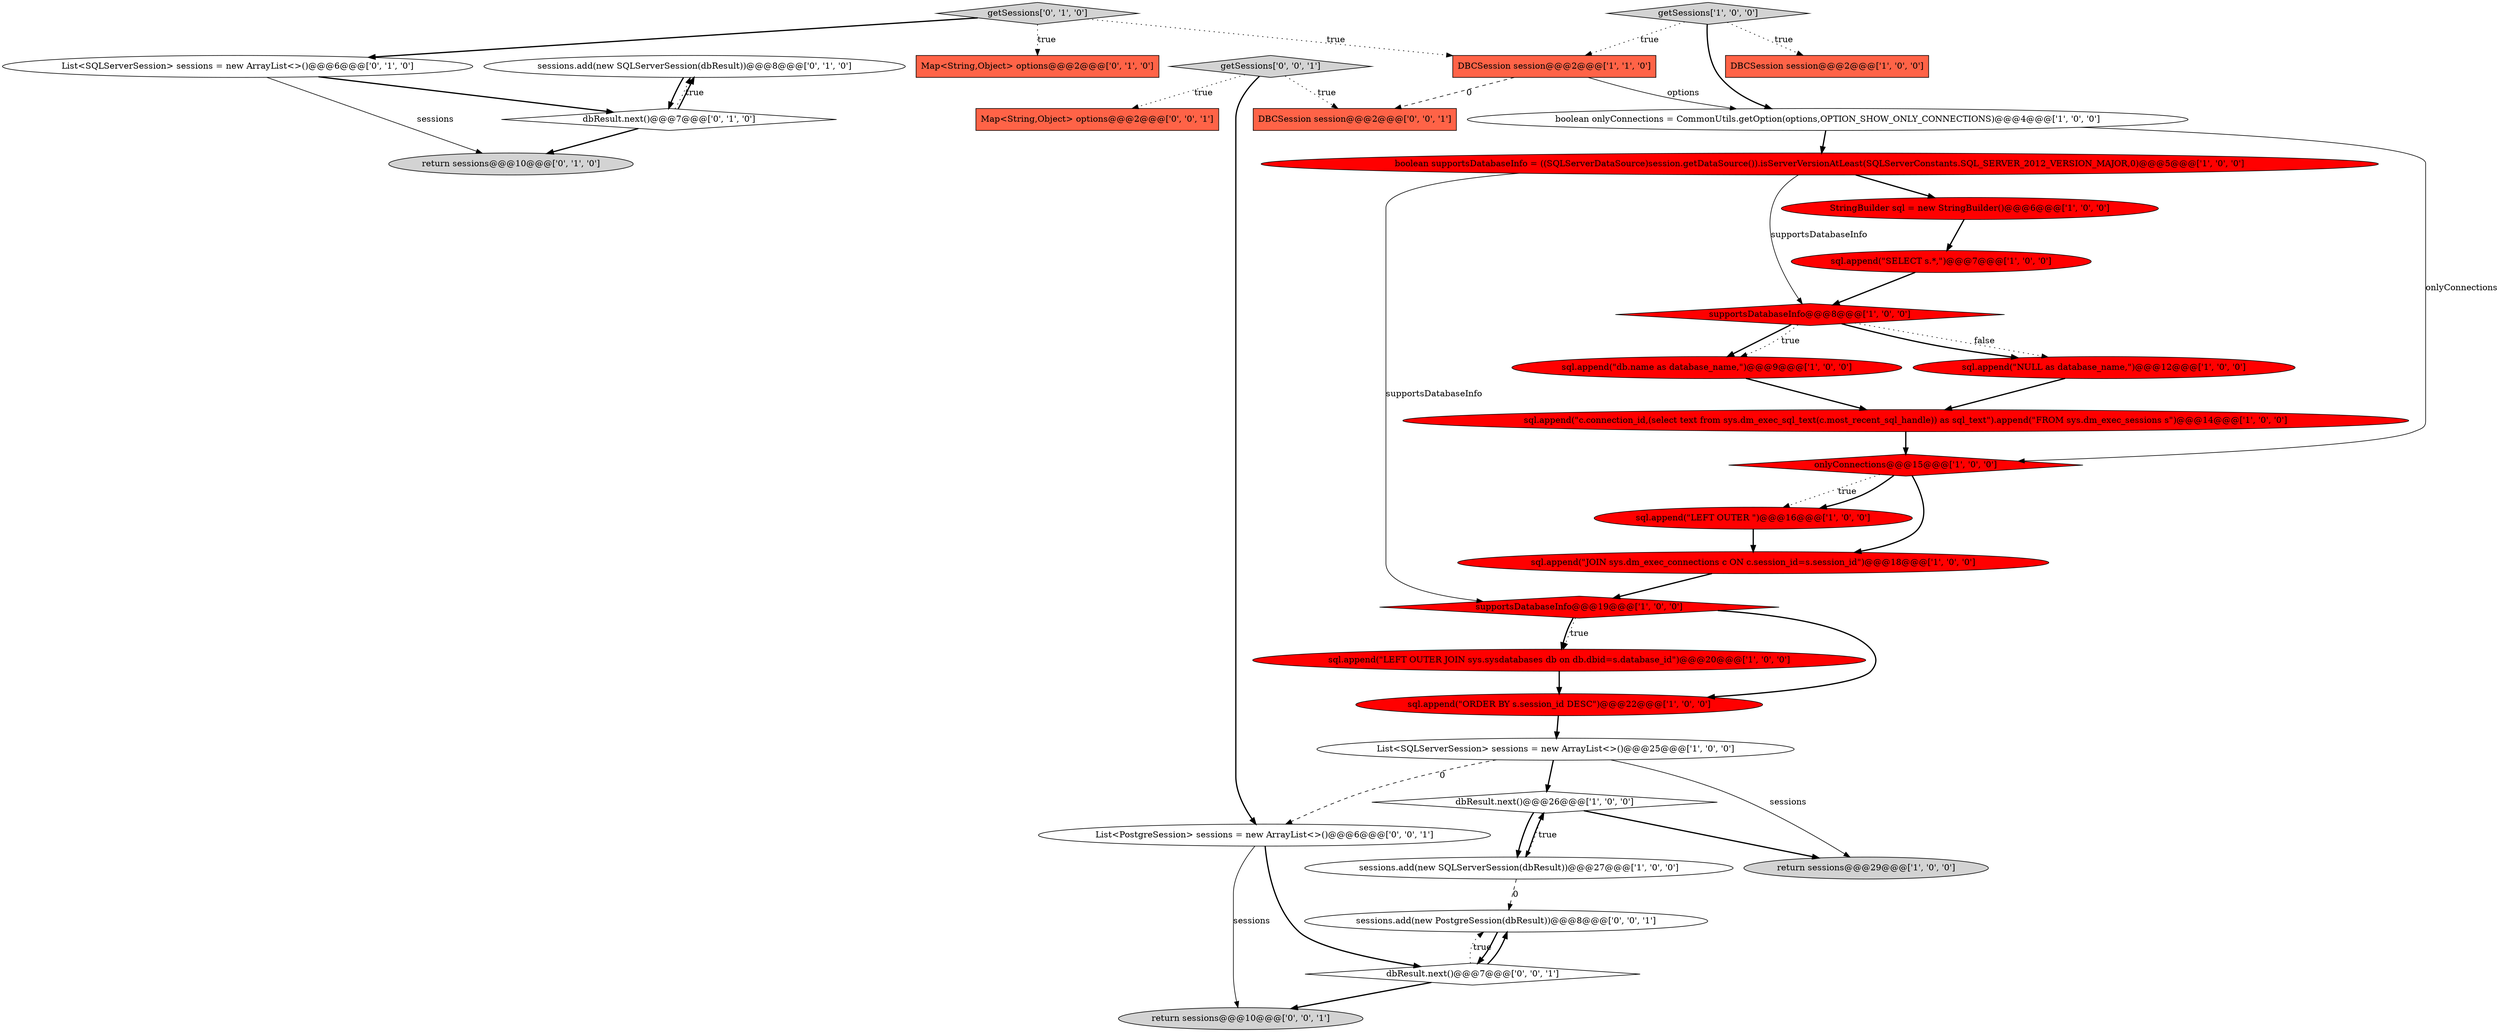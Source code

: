 digraph {
24 [style = filled, label = "sessions.add(new SQLServerSession(dbResult))@@@8@@@['0', '1', '0']", fillcolor = white, shape = ellipse image = "AAA0AAABBB2BBB"];
26 [style = filled, label = "List<SQLServerSession> sessions = new ArrayList<>()@@@6@@@['0', '1', '0']", fillcolor = white, shape = ellipse image = "AAA0AAABBB2BBB"];
11 [style = filled, label = "sql.append(\"db.name as database_name,\")@@@9@@@['1', '0', '0']", fillcolor = red, shape = ellipse image = "AAA1AAABBB1BBB"];
18 [style = filled, label = "sql.append(\"ORDER BY s.session_id DESC\")@@@22@@@['1', '0', '0']", fillcolor = red, shape = ellipse image = "AAA1AAABBB1BBB"];
27 [style = filled, label = "return sessions@@@10@@@['0', '0', '1']", fillcolor = lightgray, shape = ellipse image = "AAA0AAABBB3BBB"];
31 [style = filled, label = "dbResult.next()@@@7@@@['0', '0', '1']", fillcolor = white, shape = diamond image = "AAA0AAABBB3BBB"];
3 [style = filled, label = "dbResult.next()@@@26@@@['1', '0', '0']", fillcolor = white, shape = diamond image = "AAA0AAABBB1BBB"];
12 [style = filled, label = "getSessions['1', '0', '0']", fillcolor = lightgray, shape = diamond image = "AAA0AAABBB1BBB"];
17 [style = filled, label = "DBCSession session@@@2@@@['1', '1', '0']", fillcolor = tomato, shape = box image = "AAA0AAABBB1BBB"];
10 [style = filled, label = "return sessions@@@29@@@['1', '0', '0']", fillcolor = lightgray, shape = ellipse image = "AAA0AAABBB1BBB"];
13 [style = filled, label = "sql.append(\"LEFT OUTER \")@@@16@@@['1', '0', '0']", fillcolor = red, shape = ellipse image = "AAA1AAABBB1BBB"];
6 [style = filled, label = "supportsDatabaseInfo@@@8@@@['1', '0', '0']", fillcolor = red, shape = diamond image = "AAA1AAABBB1BBB"];
5 [style = filled, label = "sql.append(\"c.connection_id,(select text from sys.dm_exec_sql_text(c.most_recent_sql_handle)) as sql_text\").append(\"FROM sys.dm_exec_sessions s\")@@@14@@@['1', '0', '0']", fillcolor = red, shape = ellipse image = "AAA1AAABBB1BBB"];
7 [style = filled, label = "sql.append(\"LEFT OUTER JOIN sys.sysdatabases db on db.dbid=s.database_id\")@@@20@@@['1', '0', '0']", fillcolor = red, shape = ellipse image = "AAA1AAABBB1BBB"];
30 [style = filled, label = "sessions.add(new PostgreSession(dbResult))@@@8@@@['0', '0', '1']", fillcolor = white, shape = ellipse image = "AAA0AAABBB3BBB"];
14 [style = filled, label = "sql.append(\"JOIN sys.dm_exec_connections c ON c.session_id=s.session_id\")@@@18@@@['1', '0', '0']", fillcolor = red, shape = ellipse image = "AAA1AAABBB1BBB"];
9 [style = filled, label = "boolean supportsDatabaseInfo = ((SQLServerDataSource)session.getDataSource()).isServerVersionAtLeast(SQLServerConstants.SQL_SERVER_2012_VERSION_MAJOR,0)@@@5@@@['1', '0', '0']", fillcolor = red, shape = ellipse image = "AAA1AAABBB1BBB"];
16 [style = filled, label = "StringBuilder sql = new StringBuilder()@@@6@@@['1', '0', '0']", fillcolor = red, shape = ellipse image = "AAA1AAABBB1BBB"];
33 [style = filled, label = "DBCSession session@@@2@@@['0', '0', '1']", fillcolor = tomato, shape = box image = "AAA0AAABBB3BBB"];
32 [style = filled, label = "getSessions['0', '0', '1']", fillcolor = lightgray, shape = diamond image = "AAA0AAABBB3BBB"];
15 [style = filled, label = "sql.append(\"SELECT s.*,\")@@@7@@@['1', '0', '0']", fillcolor = red, shape = ellipse image = "AAA1AAABBB1BBB"];
0 [style = filled, label = "onlyConnections@@@15@@@['1', '0', '0']", fillcolor = red, shape = diamond image = "AAA1AAABBB1BBB"];
2 [style = filled, label = "boolean onlyConnections = CommonUtils.getOption(options,OPTION_SHOW_ONLY_CONNECTIONS)@@@4@@@['1', '0', '0']", fillcolor = white, shape = ellipse image = "AAA0AAABBB1BBB"];
4 [style = filled, label = "sql.append(\"NULL as database_name,\")@@@12@@@['1', '0', '0']", fillcolor = red, shape = ellipse image = "AAA1AAABBB1BBB"];
8 [style = filled, label = "DBCSession session@@@2@@@['1', '0', '0']", fillcolor = tomato, shape = box image = "AAA0AAABBB1BBB"];
21 [style = filled, label = "Map<String,Object> options@@@2@@@['0', '1', '0']", fillcolor = tomato, shape = box image = "AAA0AAABBB2BBB"];
28 [style = filled, label = "List<PostgreSession> sessions = new ArrayList<>()@@@6@@@['0', '0', '1']", fillcolor = white, shape = ellipse image = "AAA0AAABBB3BBB"];
1 [style = filled, label = "List<SQLServerSession> sessions = new ArrayList<>()@@@25@@@['1', '0', '0']", fillcolor = white, shape = ellipse image = "AAA0AAABBB1BBB"];
22 [style = filled, label = "return sessions@@@10@@@['0', '1', '0']", fillcolor = lightgray, shape = ellipse image = "AAA0AAABBB2BBB"];
20 [style = filled, label = "supportsDatabaseInfo@@@19@@@['1', '0', '0']", fillcolor = red, shape = diamond image = "AAA1AAABBB1BBB"];
29 [style = filled, label = "Map<String,Object> options@@@2@@@['0', '0', '1']", fillcolor = tomato, shape = box image = "AAA0AAABBB3BBB"];
19 [style = filled, label = "sessions.add(new SQLServerSession(dbResult))@@@27@@@['1', '0', '0']", fillcolor = white, shape = ellipse image = "AAA0AAABBB1BBB"];
25 [style = filled, label = "getSessions['0', '1', '0']", fillcolor = lightgray, shape = diamond image = "AAA0AAABBB2BBB"];
23 [style = filled, label = "dbResult.next()@@@7@@@['0', '1', '0']", fillcolor = white, shape = diamond image = "AAA0AAABBB2BBB"];
6->4 [style = dotted, label="false"];
16->15 [style = bold, label=""];
12->17 [style = dotted, label="true"];
1->10 [style = solid, label="sessions"];
0->13 [style = dotted, label="true"];
25->21 [style = dotted, label="true"];
0->13 [style = bold, label=""];
12->8 [style = dotted, label="true"];
28->31 [style = bold, label=""];
26->22 [style = solid, label="sessions"];
1->3 [style = bold, label=""];
15->6 [style = bold, label=""];
17->33 [style = dashed, label="0"];
2->9 [style = bold, label=""];
20->7 [style = dotted, label="true"];
1->28 [style = dashed, label="0"];
9->16 [style = bold, label=""];
32->33 [style = dotted, label="true"];
9->6 [style = solid, label="supportsDatabaseInfo"];
20->18 [style = bold, label=""];
3->10 [style = bold, label=""];
6->4 [style = bold, label=""];
11->5 [style = bold, label=""];
12->2 [style = bold, label=""];
0->14 [style = bold, label=""];
23->24 [style = bold, label=""];
3->19 [style = dotted, label="true"];
23->22 [style = bold, label=""];
31->30 [style = dotted, label="true"];
9->20 [style = solid, label="supportsDatabaseInfo"];
19->30 [style = dashed, label="0"];
5->0 [style = bold, label=""];
18->1 [style = bold, label=""];
2->0 [style = solid, label="onlyConnections"];
3->19 [style = bold, label=""];
31->27 [style = bold, label=""];
30->31 [style = bold, label=""];
25->17 [style = dotted, label="true"];
6->11 [style = bold, label=""];
26->23 [style = bold, label=""];
25->26 [style = bold, label=""];
17->2 [style = solid, label="options"];
31->30 [style = bold, label=""];
7->18 [style = bold, label=""];
32->29 [style = dotted, label="true"];
6->11 [style = dotted, label="true"];
20->7 [style = bold, label=""];
28->27 [style = solid, label="sessions"];
32->28 [style = bold, label=""];
4->5 [style = bold, label=""];
13->14 [style = bold, label=""];
19->3 [style = bold, label=""];
23->24 [style = dotted, label="true"];
14->20 [style = bold, label=""];
24->23 [style = bold, label=""];
}
